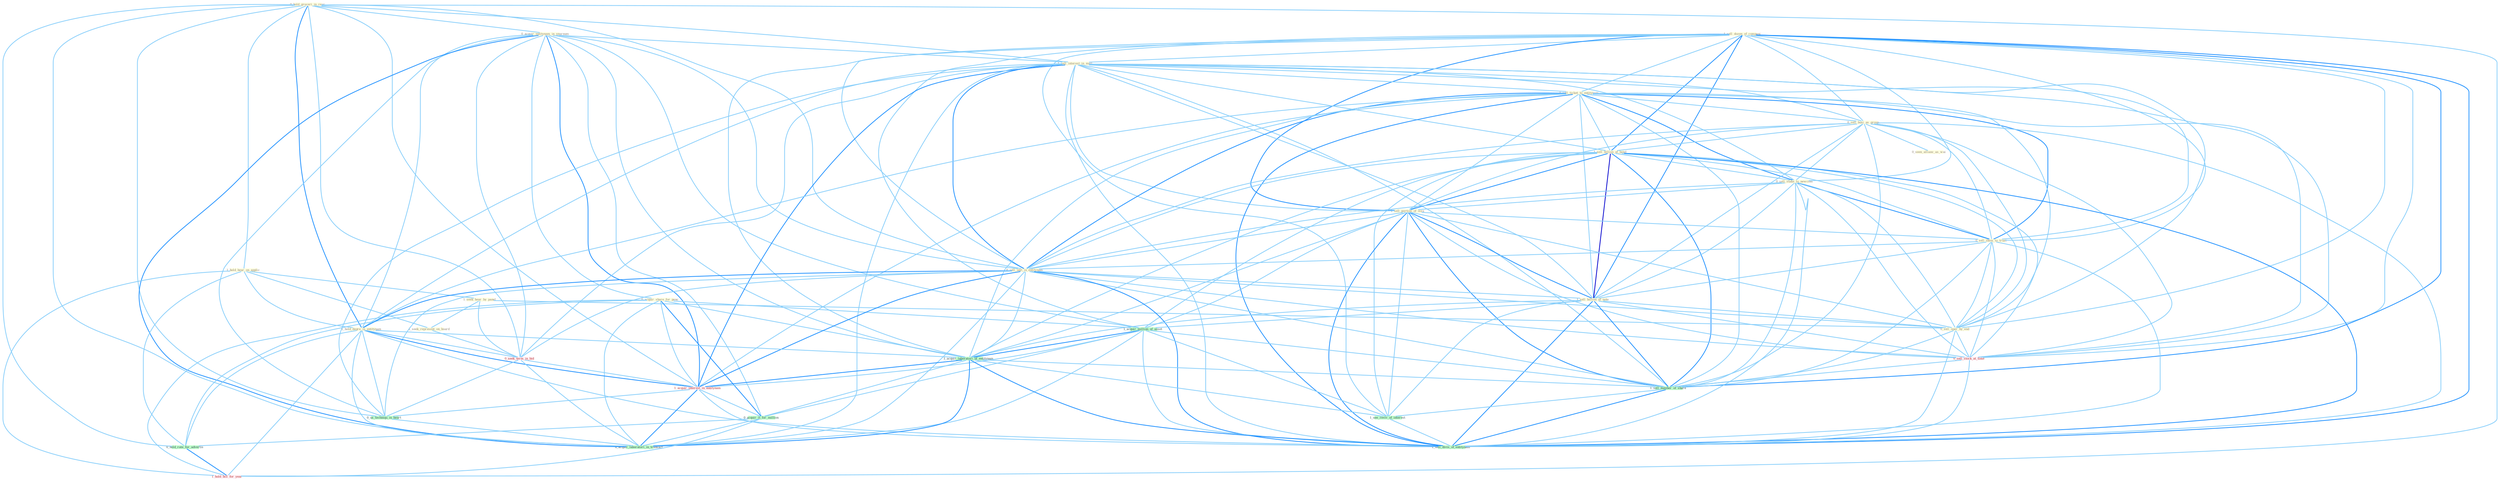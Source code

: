 Graph G{ 
    node
    [shape=polygon,style=filled,width=.5,height=.06,color="#BDFCC9",fixedsize=true,fontsize=4,
    fontcolor="#2f4f4f"];
    {node
    [color="#ffffe0", fontcolor="#8b7d6b"] "1_sell_dozen_of_compani " "0_hold_groceri_in_rear " "0_acquir_entitynam_in_yearnum " "1_sell_interest_in_mall " "1_hold_hear_on_applic " "1_sell_ticket_to_entitynam " "0_sell_busi_as_group " "1_sell_billion_of_bond " "0_sell_stake_to_newcom " "1_sell_portion_of_issu " "1_seek_hear_by_panel " "0_acquir_share_for_penc " "0_sell_them_to_trust " "0_sell_unit_in_entitynam " "1_sell_billion_of_note " "1_hold_degre_in_entitynam " "0_seen_allianc_as_wai " "1_seek_represent_on_board " "0_sell_oper_by_end "}
{node [color="#fff0f5", fontcolor="#b22222"] "0_seek_term_in_bid " "1_acquir_interest_in_entitynam " "0_sell_stock_at_time " "1_hold_bill_for_year "}
edge [color="#B0E2FF"];

	"1_sell_dozen_of_compani " -- "1_sell_interest_in_mall " [w="1", color="#87cefa" ];
	"1_sell_dozen_of_compani " -- "1_sell_ticket_to_entitynam " [w="1", color="#87cefa" ];
	"1_sell_dozen_of_compani " -- "0_sell_busi_as_group " [w="1", color="#87cefa" ];
	"1_sell_dozen_of_compani " -- "1_sell_billion_of_bond " [w="2", color="#1e90ff" , len=0.8];
	"1_sell_dozen_of_compani " -- "0_sell_stake_to_newcom " [w="1", color="#87cefa" ];
	"1_sell_dozen_of_compani " -- "1_sell_portion_of_issu " [w="2", color="#1e90ff" , len=0.8];
	"1_sell_dozen_of_compani " -- "0_sell_them_to_trust " [w="1", color="#87cefa" ];
	"1_sell_dozen_of_compani " -- "0_sell_unit_in_entitynam " [w="1", color="#87cefa" ];
	"1_sell_dozen_of_compani " -- "1_sell_billion_of_note " [w="2", color="#1e90ff" , len=0.8];
	"1_sell_dozen_of_compani " -- "0_sell_oper_by_end " [w="1", color="#87cefa" ];
	"1_sell_dozen_of_compani " -- "1_acquir_million_of_asset " [w="1", color="#87cefa" ];
	"1_sell_dozen_of_compani " -- "1_acquir_laboratori_of_entitynam " [w="1", color="#87cefa" ];
	"1_sell_dozen_of_compani " -- "0_sell_stock_at_time " [w="1", color="#87cefa" ];
	"1_sell_dozen_of_compani " -- "1_sell_number_of_share " [w="2", color="#1e90ff" , len=0.8];
	"1_sell_dozen_of_compani " -- "1_see_reviv_of_interest " [w="1", color="#87cefa" ];
	"1_sell_dozen_of_compani " -- "1_sell_divis_of_entitynam " [w="2", color="#1e90ff" , len=0.8];
	"0_hold_groceri_in_rear " -- "0_acquir_entitynam_in_yearnum " [w="1", color="#87cefa" ];
	"0_hold_groceri_in_rear " -- "1_sell_interest_in_mall " [w="1", color="#87cefa" ];
	"0_hold_groceri_in_rear " -- "1_hold_hear_on_applic " [w="1", color="#87cefa" ];
	"0_hold_groceri_in_rear " -- "0_sell_unit_in_entitynam " [w="1", color="#87cefa" ];
	"0_hold_groceri_in_rear " -- "1_hold_degre_in_entitynam " [w="2", color="#1e90ff" , len=0.8];
	"0_hold_groceri_in_rear " -- "0_seek_term_in_bid " [w="1", color="#87cefa" ];
	"0_hold_groceri_in_rear " -- "1_acquir_interest_in_entitynam " [w="1", color="#87cefa" ];
	"0_hold_groceri_in_rear " -- "0_us_techniqu_in_heart " [w="1", color="#87cefa" ];
	"0_hold_groceri_in_rear " -- "0_hold_rate_for_advertis " [w="1", color="#87cefa" ];
	"0_hold_groceri_in_rear " -- "0_acquir_laboratori_in_transact " [w="1", color="#87cefa" ];
	"0_hold_groceri_in_rear " -- "1_hold_bill_for_year " [w="1", color="#87cefa" ];
	"0_acquir_entitynam_in_yearnum " -- "1_sell_interest_in_mall " [w="1", color="#87cefa" ];
	"0_acquir_entitynam_in_yearnum " -- "0_acquir_share_for_penc " [w="1", color="#87cefa" ];
	"0_acquir_entitynam_in_yearnum " -- "0_sell_unit_in_entitynam " [w="1", color="#87cefa" ];
	"0_acquir_entitynam_in_yearnum " -- "1_hold_degre_in_entitynam " [w="1", color="#87cefa" ];
	"0_acquir_entitynam_in_yearnum " -- "1_acquir_million_of_asset " [w="1", color="#87cefa" ];
	"0_acquir_entitynam_in_yearnum " -- "1_acquir_laboratori_of_entitynam " [w="1", color="#87cefa" ];
	"0_acquir_entitynam_in_yearnum " -- "0_seek_term_in_bid " [w="1", color="#87cefa" ];
	"0_acquir_entitynam_in_yearnum " -- "1_acquir_interest_in_entitynam " [w="2", color="#1e90ff" , len=0.8];
	"0_acquir_entitynam_in_yearnum " -- "0_us_techniqu_in_heart " [w="1", color="#87cefa" ];
	"0_acquir_entitynam_in_yearnum " -- "0_acquir_it_for_million " [w="1", color="#87cefa" ];
	"0_acquir_entitynam_in_yearnum " -- "0_acquir_laboratori_in_transact " [w="2", color="#1e90ff" , len=0.8];
	"1_sell_interest_in_mall " -- "1_sell_ticket_to_entitynam " [w="1", color="#87cefa" ];
	"1_sell_interest_in_mall " -- "0_sell_busi_as_group " [w="1", color="#87cefa" ];
	"1_sell_interest_in_mall " -- "1_sell_billion_of_bond " [w="1", color="#87cefa" ];
	"1_sell_interest_in_mall " -- "0_sell_stake_to_newcom " [w="1", color="#87cefa" ];
	"1_sell_interest_in_mall " -- "1_sell_portion_of_issu " [w="1", color="#87cefa" ];
	"1_sell_interest_in_mall " -- "0_sell_them_to_trust " [w="1", color="#87cefa" ];
	"1_sell_interest_in_mall " -- "0_sell_unit_in_entitynam " [w="2", color="#1e90ff" , len=0.8];
	"1_sell_interest_in_mall " -- "1_sell_billion_of_note " [w="1", color="#87cefa" ];
	"1_sell_interest_in_mall " -- "1_hold_degre_in_entitynam " [w="1", color="#87cefa" ];
	"1_sell_interest_in_mall " -- "0_sell_oper_by_end " [w="1", color="#87cefa" ];
	"1_sell_interest_in_mall " -- "0_seek_term_in_bid " [w="1", color="#87cefa" ];
	"1_sell_interest_in_mall " -- "1_acquir_interest_in_entitynam " [w="2", color="#1e90ff" , len=0.8];
	"1_sell_interest_in_mall " -- "0_us_techniqu_in_heart " [w="1", color="#87cefa" ];
	"1_sell_interest_in_mall " -- "0_acquir_laboratori_in_transact " [w="1", color="#87cefa" ];
	"1_sell_interest_in_mall " -- "0_sell_stock_at_time " [w="1", color="#87cefa" ];
	"1_sell_interest_in_mall " -- "1_sell_number_of_share " [w="1", color="#87cefa" ];
	"1_sell_interest_in_mall " -- "1_sell_divis_of_entitynam " [w="1", color="#87cefa" ];
	"1_hold_hear_on_applic " -- "1_seek_hear_by_panel " [w="1", color="#87cefa" ];
	"1_hold_hear_on_applic " -- "1_hold_degre_in_entitynam " [w="1", color="#87cefa" ];
	"1_hold_hear_on_applic " -- "1_seek_represent_on_board " [w="1", color="#87cefa" ];
	"1_hold_hear_on_applic " -- "0_hold_rate_for_advertis " [w="1", color="#87cefa" ];
	"1_hold_hear_on_applic " -- "1_hold_bill_for_year " [w="1", color="#87cefa" ];
	"1_sell_ticket_to_entitynam " -- "0_sell_busi_as_group " [w="1", color="#87cefa" ];
	"1_sell_ticket_to_entitynam " -- "1_sell_billion_of_bond " [w="1", color="#87cefa" ];
	"1_sell_ticket_to_entitynam " -- "0_sell_stake_to_newcom " [w="2", color="#1e90ff" , len=0.8];
	"1_sell_ticket_to_entitynam " -- "1_sell_portion_of_issu " [w="1", color="#87cefa" ];
	"1_sell_ticket_to_entitynam " -- "0_sell_them_to_trust " [w="2", color="#1e90ff" , len=0.8];
	"1_sell_ticket_to_entitynam " -- "0_sell_unit_in_entitynam " [w="2", color="#1e90ff" , len=0.8];
	"1_sell_ticket_to_entitynam " -- "1_sell_billion_of_note " [w="1", color="#87cefa" ];
	"1_sell_ticket_to_entitynam " -- "1_hold_degre_in_entitynam " [w="1", color="#87cefa" ];
	"1_sell_ticket_to_entitynam " -- "0_sell_oper_by_end " [w="1", color="#87cefa" ];
	"1_sell_ticket_to_entitynam " -- "1_acquir_laboratori_of_entitynam " [w="1", color="#87cefa" ];
	"1_sell_ticket_to_entitynam " -- "1_acquir_interest_in_entitynam " [w="1", color="#87cefa" ];
	"1_sell_ticket_to_entitynam " -- "0_sell_stock_at_time " [w="1", color="#87cefa" ];
	"1_sell_ticket_to_entitynam " -- "1_sell_number_of_share " [w="1", color="#87cefa" ];
	"1_sell_ticket_to_entitynam " -- "1_sell_divis_of_entitynam " [w="2", color="#1e90ff" , len=0.8];
	"0_sell_busi_as_group " -- "1_sell_billion_of_bond " [w="1", color="#87cefa" ];
	"0_sell_busi_as_group " -- "0_sell_stake_to_newcom " [w="1", color="#87cefa" ];
	"0_sell_busi_as_group " -- "1_sell_portion_of_issu " [w="1", color="#87cefa" ];
	"0_sell_busi_as_group " -- "0_sell_them_to_trust " [w="1", color="#87cefa" ];
	"0_sell_busi_as_group " -- "0_sell_unit_in_entitynam " [w="1", color="#87cefa" ];
	"0_sell_busi_as_group " -- "1_sell_billion_of_note " [w="1", color="#87cefa" ];
	"0_sell_busi_as_group " -- "0_seen_allianc_as_wai " [w="1", color="#87cefa" ];
	"0_sell_busi_as_group " -- "0_sell_oper_by_end " [w="1", color="#87cefa" ];
	"0_sell_busi_as_group " -- "0_sell_stock_at_time " [w="1", color="#87cefa" ];
	"0_sell_busi_as_group " -- "1_sell_number_of_share " [w="1", color="#87cefa" ];
	"0_sell_busi_as_group " -- "1_sell_divis_of_entitynam " [w="1", color="#87cefa" ];
	"1_sell_billion_of_bond " -- "0_sell_stake_to_newcom " [w="1", color="#87cefa" ];
	"1_sell_billion_of_bond " -- "1_sell_portion_of_issu " [w="2", color="#1e90ff" , len=0.8];
	"1_sell_billion_of_bond " -- "0_sell_them_to_trust " [w="1", color="#87cefa" ];
	"1_sell_billion_of_bond " -- "0_sell_unit_in_entitynam " [w="1", color="#87cefa" ];
	"1_sell_billion_of_bond " -- "1_sell_billion_of_note " [w="3", color="#0000cd" , len=0.6];
	"1_sell_billion_of_bond " -- "0_sell_oper_by_end " [w="1", color="#87cefa" ];
	"1_sell_billion_of_bond " -- "1_acquir_million_of_asset " [w="1", color="#87cefa" ];
	"1_sell_billion_of_bond " -- "1_acquir_laboratori_of_entitynam " [w="1", color="#87cefa" ];
	"1_sell_billion_of_bond " -- "0_sell_stock_at_time " [w="1", color="#87cefa" ];
	"1_sell_billion_of_bond " -- "1_sell_number_of_share " [w="2", color="#1e90ff" , len=0.8];
	"1_sell_billion_of_bond " -- "1_see_reviv_of_interest " [w="1", color="#87cefa" ];
	"1_sell_billion_of_bond " -- "1_sell_divis_of_entitynam " [w="2", color="#1e90ff" , len=0.8];
	"0_sell_stake_to_newcom " -- "1_sell_portion_of_issu " [w="1", color="#87cefa" ];
	"0_sell_stake_to_newcom " -- "0_sell_them_to_trust " [w="2", color="#1e90ff" , len=0.8];
	"0_sell_stake_to_newcom " -- "0_sell_unit_in_entitynam " [w="1", color="#87cefa" ];
	"0_sell_stake_to_newcom " -- "1_sell_billion_of_note " [w="1", color="#87cefa" ];
	"0_sell_stake_to_newcom " -- "0_sell_oper_by_end " [w="1", color="#87cefa" ];
	"0_sell_stake_to_newcom " -- "0_sell_stock_at_time " [w="1", color="#87cefa" ];
	"0_sell_stake_to_newcom " -- "1_sell_number_of_share " [w="1", color="#87cefa" ];
	"0_sell_stake_to_newcom " -- "1_sell_divis_of_entitynam " [w="1", color="#87cefa" ];
	"1_sell_portion_of_issu " -- "0_sell_them_to_trust " [w="1", color="#87cefa" ];
	"1_sell_portion_of_issu " -- "0_sell_unit_in_entitynam " [w="1", color="#87cefa" ];
	"1_sell_portion_of_issu " -- "1_sell_billion_of_note " [w="2", color="#1e90ff" , len=0.8];
	"1_sell_portion_of_issu " -- "0_sell_oper_by_end " [w="1", color="#87cefa" ];
	"1_sell_portion_of_issu " -- "1_acquir_million_of_asset " [w="1", color="#87cefa" ];
	"1_sell_portion_of_issu " -- "1_acquir_laboratori_of_entitynam " [w="1", color="#87cefa" ];
	"1_sell_portion_of_issu " -- "0_sell_stock_at_time " [w="1", color="#87cefa" ];
	"1_sell_portion_of_issu " -- "1_sell_number_of_share " [w="2", color="#1e90ff" , len=0.8];
	"1_sell_portion_of_issu " -- "1_see_reviv_of_interest " [w="1", color="#87cefa" ];
	"1_sell_portion_of_issu " -- "1_sell_divis_of_entitynam " [w="2", color="#1e90ff" , len=0.8];
	"1_seek_hear_by_panel " -- "1_seek_represent_on_board " [w="1", color="#87cefa" ];
	"1_seek_hear_by_panel " -- "0_sell_oper_by_end " [w="1", color="#87cefa" ];
	"1_seek_hear_by_panel " -- "0_seek_term_in_bid " [w="1", color="#87cefa" ];
	"0_acquir_share_for_penc " -- "1_acquir_million_of_asset " [w="1", color="#87cefa" ];
	"0_acquir_share_for_penc " -- "1_acquir_laboratori_of_entitynam " [w="1", color="#87cefa" ];
	"0_acquir_share_for_penc " -- "1_acquir_interest_in_entitynam " [w="1", color="#87cefa" ];
	"0_acquir_share_for_penc " -- "0_acquir_it_for_million " [w="2", color="#1e90ff" , len=0.8];
	"0_acquir_share_for_penc " -- "0_hold_rate_for_advertis " [w="1", color="#87cefa" ];
	"0_acquir_share_for_penc " -- "0_acquir_laboratori_in_transact " [w="1", color="#87cefa" ];
	"0_acquir_share_for_penc " -- "1_hold_bill_for_year " [w="1", color="#87cefa" ];
	"0_sell_them_to_trust " -- "0_sell_unit_in_entitynam " [w="1", color="#87cefa" ];
	"0_sell_them_to_trust " -- "1_sell_billion_of_note " [w="1", color="#87cefa" ];
	"0_sell_them_to_trust " -- "0_sell_oper_by_end " [w="1", color="#87cefa" ];
	"0_sell_them_to_trust " -- "0_sell_stock_at_time " [w="1", color="#87cefa" ];
	"0_sell_them_to_trust " -- "1_sell_number_of_share " [w="1", color="#87cefa" ];
	"0_sell_them_to_trust " -- "1_sell_divis_of_entitynam " [w="1", color="#87cefa" ];
	"0_sell_unit_in_entitynam " -- "1_sell_billion_of_note " [w="1", color="#87cefa" ];
	"0_sell_unit_in_entitynam " -- "1_hold_degre_in_entitynam " [w="2", color="#1e90ff" , len=0.8];
	"0_sell_unit_in_entitynam " -- "0_sell_oper_by_end " [w="1", color="#87cefa" ];
	"0_sell_unit_in_entitynam " -- "1_acquir_laboratori_of_entitynam " [w="1", color="#87cefa" ];
	"0_sell_unit_in_entitynam " -- "0_seek_term_in_bid " [w="1", color="#87cefa" ];
	"0_sell_unit_in_entitynam " -- "1_acquir_interest_in_entitynam " [w="2", color="#1e90ff" , len=0.8];
	"0_sell_unit_in_entitynam " -- "0_us_techniqu_in_heart " [w="1", color="#87cefa" ];
	"0_sell_unit_in_entitynam " -- "0_acquir_laboratori_in_transact " [w="1", color="#87cefa" ];
	"0_sell_unit_in_entitynam " -- "0_sell_stock_at_time " [w="1", color="#87cefa" ];
	"0_sell_unit_in_entitynam " -- "1_sell_number_of_share " [w="1", color="#87cefa" ];
	"0_sell_unit_in_entitynam " -- "1_sell_divis_of_entitynam " [w="2", color="#1e90ff" , len=0.8];
	"1_sell_billion_of_note " -- "0_sell_oper_by_end " [w="1", color="#87cefa" ];
	"1_sell_billion_of_note " -- "1_acquir_million_of_asset " [w="1", color="#87cefa" ];
	"1_sell_billion_of_note " -- "1_acquir_laboratori_of_entitynam " [w="1", color="#87cefa" ];
	"1_sell_billion_of_note " -- "0_sell_stock_at_time " [w="1", color="#87cefa" ];
	"1_sell_billion_of_note " -- "1_sell_number_of_share " [w="2", color="#1e90ff" , len=0.8];
	"1_sell_billion_of_note " -- "1_see_reviv_of_interest " [w="1", color="#87cefa" ];
	"1_sell_billion_of_note " -- "1_sell_divis_of_entitynam " [w="2", color="#1e90ff" , len=0.8];
	"1_hold_degre_in_entitynam " -- "1_acquir_laboratori_of_entitynam " [w="1", color="#87cefa" ];
	"1_hold_degre_in_entitynam " -- "0_seek_term_in_bid " [w="1", color="#87cefa" ];
	"1_hold_degre_in_entitynam " -- "1_acquir_interest_in_entitynam " [w="2", color="#1e90ff" , len=0.8];
	"1_hold_degre_in_entitynam " -- "0_us_techniqu_in_heart " [w="1", color="#87cefa" ];
	"1_hold_degre_in_entitynam " -- "0_hold_rate_for_advertis " [w="1", color="#87cefa" ];
	"1_hold_degre_in_entitynam " -- "0_acquir_laboratori_in_transact " [w="1", color="#87cefa" ];
	"1_hold_degre_in_entitynam " -- "1_hold_bill_for_year " [w="1", color="#87cefa" ];
	"1_hold_degre_in_entitynam " -- "1_sell_divis_of_entitynam " [w="1", color="#87cefa" ];
	"1_seek_represent_on_board " -- "0_seek_term_in_bid " [w="1", color="#87cefa" ];
	"0_sell_oper_by_end " -- "0_sell_stock_at_time " [w="1", color="#87cefa" ];
	"0_sell_oper_by_end " -- "1_sell_number_of_share " [w="1", color="#87cefa" ];
	"0_sell_oper_by_end " -- "1_sell_divis_of_entitynam " [w="1", color="#87cefa" ];
	"1_acquir_million_of_asset " -- "1_acquir_laboratori_of_entitynam " [w="2", color="#1e90ff" , len=0.8];
	"1_acquir_million_of_asset " -- "1_acquir_interest_in_entitynam " [w="1", color="#87cefa" ];
	"1_acquir_million_of_asset " -- "0_acquir_it_for_million " [w="1", color="#87cefa" ];
	"1_acquir_million_of_asset " -- "0_acquir_laboratori_in_transact " [w="1", color="#87cefa" ];
	"1_acquir_million_of_asset " -- "1_sell_number_of_share " [w="1", color="#87cefa" ];
	"1_acquir_million_of_asset " -- "1_see_reviv_of_interest " [w="1", color="#87cefa" ];
	"1_acquir_million_of_asset " -- "1_sell_divis_of_entitynam " [w="1", color="#87cefa" ];
	"1_acquir_laboratori_of_entitynam " -- "1_acquir_interest_in_entitynam " [w="2", color="#1e90ff" , len=0.8];
	"1_acquir_laboratori_of_entitynam " -- "0_acquir_it_for_million " [w="1", color="#87cefa" ];
	"1_acquir_laboratori_of_entitynam " -- "0_acquir_laboratori_in_transact " [w="2", color="#1e90ff" , len=0.8];
	"1_acquir_laboratori_of_entitynam " -- "1_sell_number_of_share " [w="1", color="#87cefa" ];
	"1_acquir_laboratori_of_entitynam " -- "1_see_reviv_of_interest " [w="1", color="#87cefa" ];
	"1_acquir_laboratori_of_entitynam " -- "1_sell_divis_of_entitynam " [w="2", color="#1e90ff" , len=0.8];
	"0_seek_term_in_bid " -- "1_acquir_interest_in_entitynam " [w="1", color="#87cefa" ];
	"0_seek_term_in_bid " -- "0_us_techniqu_in_heart " [w="1", color="#87cefa" ];
	"0_seek_term_in_bid " -- "0_acquir_laboratori_in_transact " [w="1", color="#87cefa" ];
	"1_acquir_interest_in_entitynam " -- "0_us_techniqu_in_heart " [w="1", color="#87cefa" ];
	"1_acquir_interest_in_entitynam " -- "0_acquir_it_for_million " [w="1", color="#87cefa" ];
	"1_acquir_interest_in_entitynam " -- "0_acquir_laboratori_in_transact " [w="2", color="#1e90ff" , len=0.8];
	"1_acquir_interest_in_entitynam " -- "1_sell_divis_of_entitynam " [w="1", color="#87cefa" ];
	"0_us_techniqu_in_heart " -- "0_acquir_laboratori_in_transact " [w="1", color="#87cefa" ];
	"0_acquir_it_for_million " -- "0_hold_rate_for_advertis " [w="1", color="#87cefa" ];
	"0_acquir_it_for_million " -- "0_acquir_laboratori_in_transact " [w="1", color="#87cefa" ];
	"0_acquir_it_for_million " -- "1_hold_bill_for_year " [w="1", color="#87cefa" ];
	"0_hold_rate_for_advertis " -- "1_hold_bill_for_year " [w="2", color="#1e90ff" , len=0.8];
	"0_sell_stock_at_time " -- "1_sell_number_of_share " [w="1", color="#87cefa" ];
	"0_sell_stock_at_time " -- "1_sell_divis_of_entitynam " [w="1", color="#87cefa" ];
	"1_sell_number_of_share " -- "1_see_reviv_of_interest " [w="1", color="#87cefa" ];
	"1_sell_number_of_share " -- "1_sell_divis_of_entitynam " [w="2", color="#1e90ff" , len=0.8];
	"1_see_reviv_of_interest " -- "1_sell_divis_of_entitynam " [w="1", color="#87cefa" ];
}
